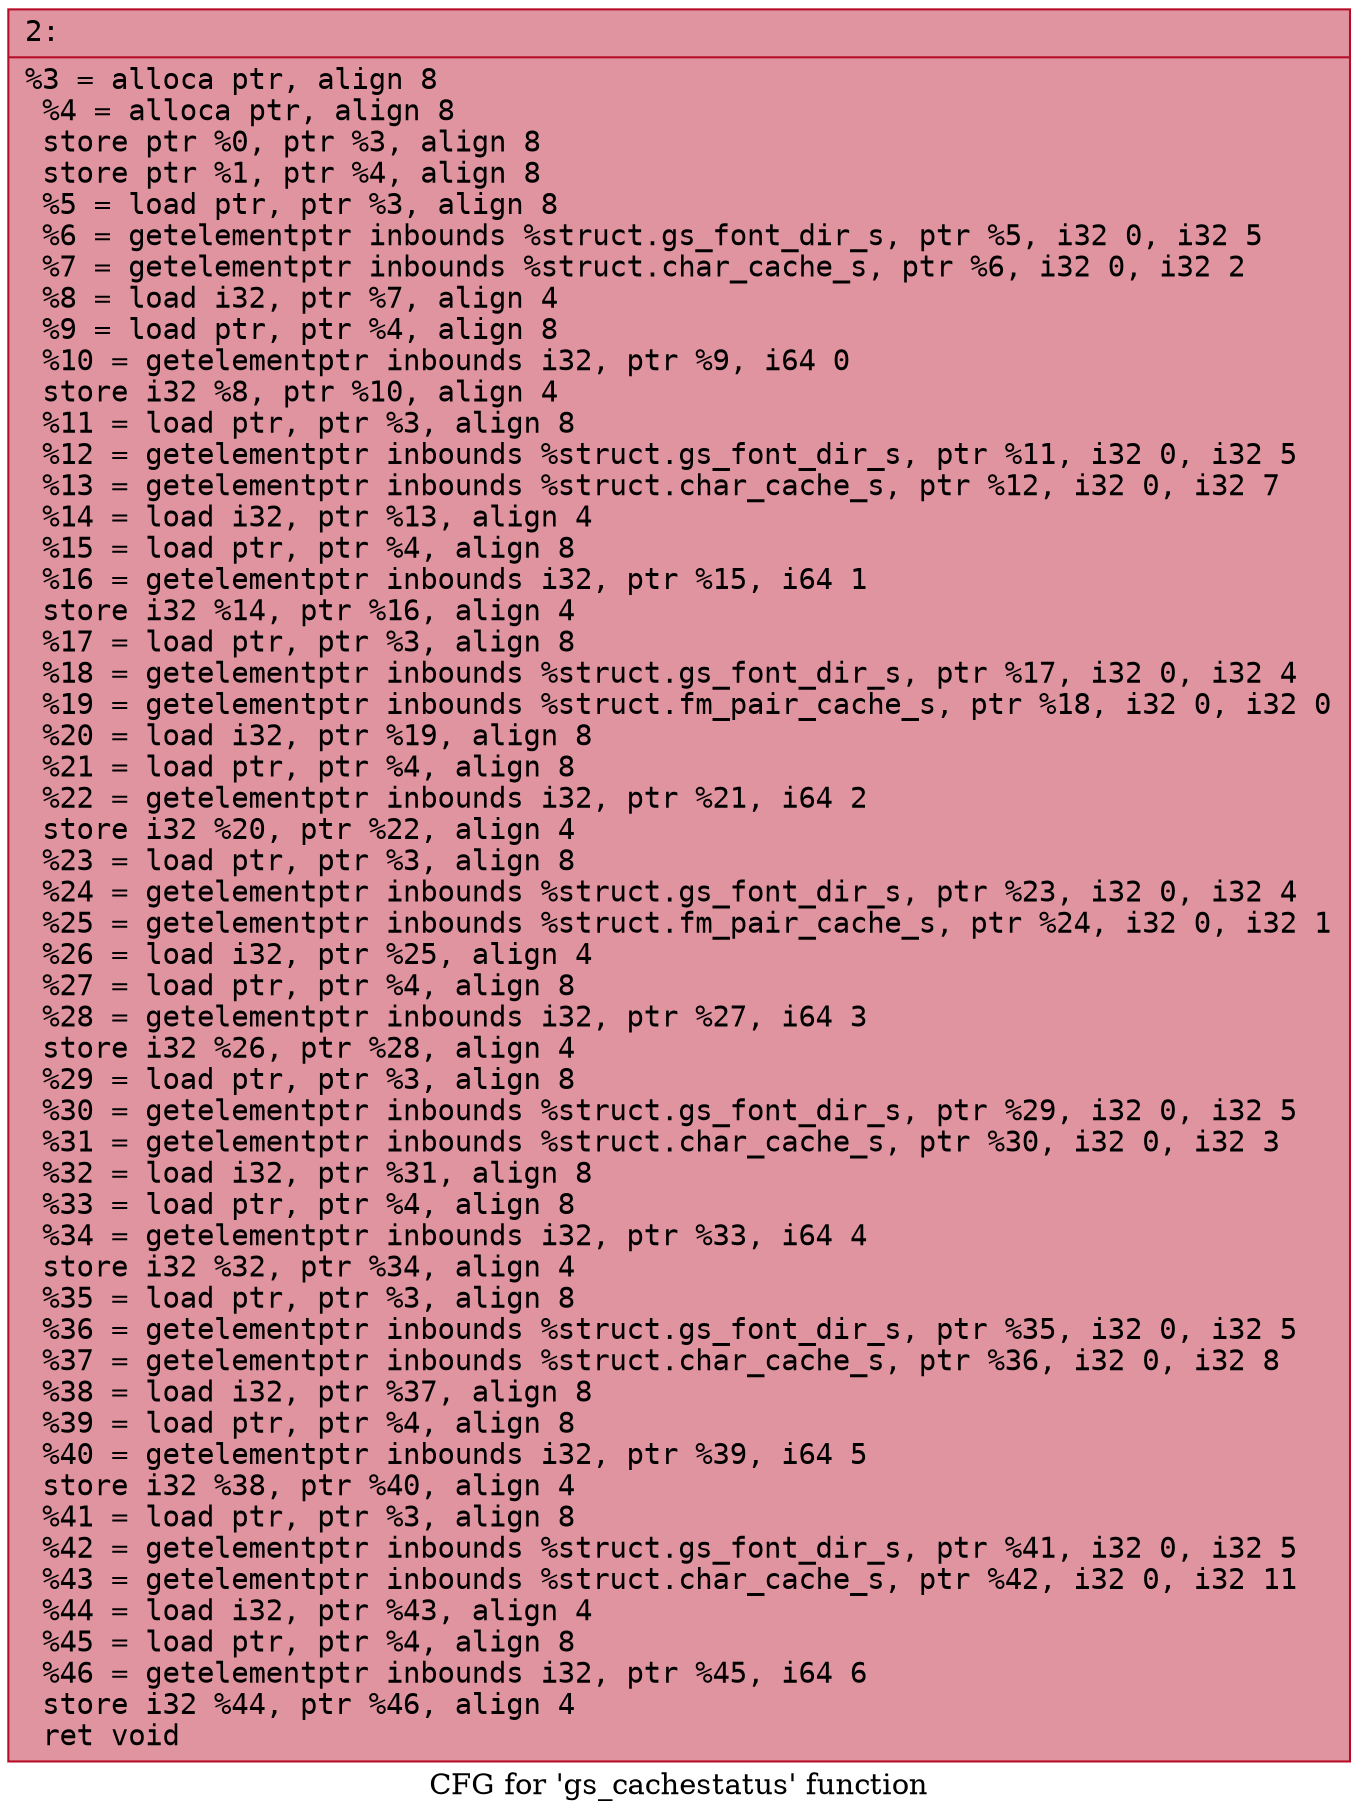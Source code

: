 digraph "CFG for 'gs_cachestatus' function" {
	label="CFG for 'gs_cachestatus' function";

	Node0x6000020111d0 [shape=record,color="#b70d28ff", style=filled, fillcolor="#b70d2870" fontname="Courier",label="{2:\l|  %3 = alloca ptr, align 8\l  %4 = alloca ptr, align 8\l  store ptr %0, ptr %3, align 8\l  store ptr %1, ptr %4, align 8\l  %5 = load ptr, ptr %3, align 8\l  %6 = getelementptr inbounds %struct.gs_font_dir_s, ptr %5, i32 0, i32 5\l  %7 = getelementptr inbounds %struct.char_cache_s, ptr %6, i32 0, i32 2\l  %8 = load i32, ptr %7, align 4\l  %9 = load ptr, ptr %4, align 8\l  %10 = getelementptr inbounds i32, ptr %9, i64 0\l  store i32 %8, ptr %10, align 4\l  %11 = load ptr, ptr %3, align 8\l  %12 = getelementptr inbounds %struct.gs_font_dir_s, ptr %11, i32 0, i32 5\l  %13 = getelementptr inbounds %struct.char_cache_s, ptr %12, i32 0, i32 7\l  %14 = load i32, ptr %13, align 4\l  %15 = load ptr, ptr %4, align 8\l  %16 = getelementptr inbounds i32, ptr %15, i64 1\l  store i32 %14, ptr %16, align 4\l  %17 = load ptr, ptr %3, align 8\l  %18 = getelementptr inbounds %struct.gs_font_dir_s, ptr %17, i32 0, i32 4\l  %19 = getelementptr inbounds %struct.fm_pair_cache_s, ptr %18, i32 0, i32 0\l  %20 = load i32, ptr %19, align 8\l  %21 = load ptr, ptr %4, align 8\l  %22 = getelementptr inbounds i32, ptr %21, i64 2\l  store i32 %20, ptr %22, align 4\l  %23 = load ptr, ptr %3, align 8\l  %24 = getelementptr inbounds %struct.gs_font_dir_s, ptr %23, i32 0, i32 4\l  %25 = getelementptr inbounds %struct.fm_pair_cache_s, ptr %24, i32 0, i32 1\l  %26 = load i32, ptr %25, align 4\l  %27 = load ptr, ptr %4, align 8\l  %28 = getelementptr inbounds i32, ptr %27, i64 3\l  store i32 %26, ptr %28, align 4\l  %29 = load ptr, ptr %3, align 8\l  %30 = getelementptr inbounds %struct.gs_font_dir_s, ptr %29, i32 0, i32 5\l  %31 = getelementptr inbounds %struct.char_cache_s, ptr %30, i32 0, i32 3\l  %32 = load i32, ptr %31, align 8\l  %33 = load ptr, ptr %4, align 8\l  %34 = getelementptr inbounds i32, ptr %33, i64 4\l  store i32 %32, ptr %34, align 4\l  %35 = load ptr, ptr %3, align 8\l  %36 = getelementptr inbounds %struct.gs_font_dir_s, ptr %35, i32 0, i32 5\l  %37 = getelementptr inbounds %struct.char_cache_s, ptr %36, i32 0, i32 8\l  %38 = load i32, ptr %37, align 8\l  %39 = load ptr, ptr %4, align 8\l  %40 = getelementptr inbounds i32, ptr %39, i64 5\l  store i32 %38, ptr %40, align 4\l  %41 = load ptr, ptr %3, align 8\l  %42 = getelementptr inbounds %struct.gs_font_dir_s, ptr %41, i32 0, i32 5\l  %43 = getelementptr inbounds %struct.char_cache_s, ptr %42, i32 0, i32 11\l  %44 = load i32, ptr %43, align 4\l  %45 = load ptr, ptr %4, align 8\l  %46 = getelementptr inbounds i32, ptr %45, i64 6\l  store i32 %44, ptr %46, align 4\l  ret void\l}"];
}
